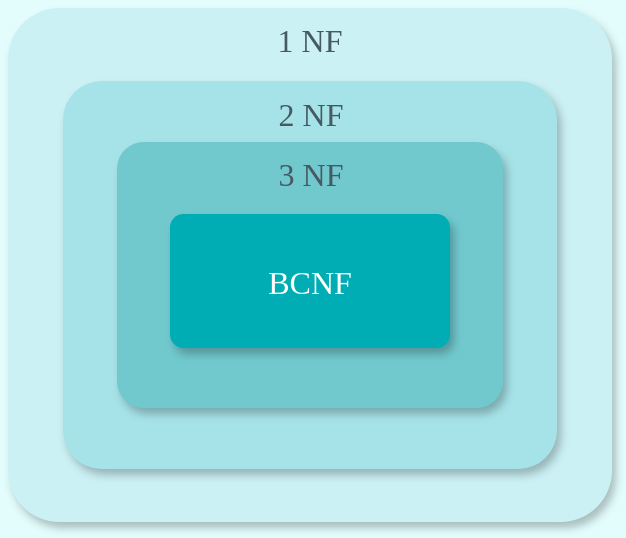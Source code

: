 <mxfile compressed="true" version="22.0.3" type="device" pages="2"><diagram name="范式" id="dJRr7sbzuK0wspfnAFSx"><mxGraphModel dx="1418" dy="838" grid="0" gridSize="10" guides="1" tooltips="1" connect="1" arrows="1" fold="1" page="1" pageScale="1" pageWidth="827" pageHeight="583" background="#E3FDFD" math="0" shadow="0"><root><mxCell id="d1EsIoVWG3v1fjQY0KlS-0"/><mxCell id="d1EsIoVWG3v1fjQY0KlS-1" parent="d1EsIoVWG3v1fjQY0KlS-0"/><mxCell id="zLF46OI-6ZZk4jLtPHjr-3" value="1 NF" style="rounded=1;arcSize=10;whiteSpace=wrap;html=1;align=center;fontColor=#475963;strokeColor=none;fillColor=#CBF1F5;shadow=1;fontFamily=ZCOOL QingKe HuangYou;fontSize=16;container=0;fontSource=https%3A%2F%2Ffonts.googleapis.com%2Fcss%3Ffamily%3DZCOOL%2BQingKe%2BHuangYou;verticalAlign=top;" parent="d1EsIoVWG3v1fjQY0KlS-1" vertex="1"><mxGeometry x="263" y="163" width="302" height="257" as="geometry"/></mxCell><mxCell id="zWwVzumUVenMssaKffcG-1" value="2 NF" style="rounded=1;arcSize=10;whiteSpace=wrap;html=1;align=center;fontColor=#475963;strokeColor=none;fillColor=#A6E3E9;shadow=1;fontFamily=ZCOOL QingKe HuangYou;fontSize=16;container=0;fontSource=https%3A%2F%2Ffonts.googleapis.com%2Fcss%3Ffamily%3DZCOOL%2BQingKe%2BHuangYou;verticalAlign=top;" parent="d1EsIoVWG3v1fjQY0KlS-1" vertex="1"><mxGeometry x="290.5" y="199.5" width="247" height="194" as="geometry"/></mxCell><mxCell id="zLF46OI-6ZZk4jLtPHjr-0" value="3 NF" style="rounded=1;arcSize=10;whiteSpace=wrap;html=1;align=center;fontColor=#475963;strokeColor=none;fillColor=#71C9CE;shadow=1;fontFamily=ZCOOL QingKe HuangYou;fontSize=16;container=0;fontSource=https%3A%2F%2Ffonts.googleapis.com%2Fcss%3Ffamily%3DZCOOL%2BQingKe%2BHuangYou;verticalAlign=top;" parent="d1EsIoVWG3v1fjQY0KlS-1" vertex="1"><mxGeometry x="317.5" y="230" width="193" height="133" as="geometry"/></mxCell><mxCell id="zWwVzumUVenMssaKffcG-2" value="BCNF" style="rounded=1;arcSize=10;whiteSpace=wrap;html=1;align=center;fontColor=#FFFFFF;strokeColor=none;fillColor=#00ADB5;shadow=1;fontFamily=ZCOOL QingKe HuangYou;fontSize=16;container=0;fontSource=https%3A%2F%2Ffonts.googleapis.com%2Fcss%3Ffamily%3DZCOOL%2BQingKe%2BHuangYou;verticalAlign=middle;" parent="d1EsIoVWG3v1fjQY0KlS-1" vertex="1"><mxGeometry x="344" y="266" width="140" height="67" as="geometry"/></mxCell></root></mxGraphModel></diagram><diagram name="ER图" id="Dh4ct_WKH4SXhEx4yCvI"><mxGraphModel dx="4727" dy="2793" grid="0" gridSize="10" guides="1" tooltips="1" connect="1" arrows="1" fold="1" page="1" pageScale="1" pageWidth="1169" pageHeight="827" background="#E3FDFD" math="0" shadow="0"><root><mxCell id="G1WAjsiUakiMLW2wx7KA-0"/><mxCell id="G1WAjsiUakiMLW2wx7KA-1" parent="G1WAjsiUakiMLW2wx7KA-0"/><mxCell id="WqWmUP3UdharBXar0JPs-0" value="学生" style="rounded=1;arcSize=10;whiteSpace=wrap;html=1;align=center;fontColor=#475963;strokeColor=none;fillColor=#71C9CE;shadow=1;fontFamily=ZCOOL QingKe HuangYou;fontSize=16;container=0;fontSource=https%3A%2F%2Ffonts.googleapis.com%2Fcss%3Ffamily%3DZCOOL%2BQingKe%2BHuangYou;" parent="G1WAjsiUakiMLW2wx7KA-1" vertex="1"><mxGeometry x="294" y="385" width="140" height="60" as="geometry"/></mxCell><mxCell id="WqWmUP3UdharBXar0JPs-1" value="姓名" style="ellipse;whiteSpace=wrap;html=1;align=center;fillColor=#CBF1F5;shadow=1;strokeColor=none;fontColor=#475963;fontFamily=ZCOOL QingKe HuangYou;fontSize=16;container=0;fontSource=https%3A%2F%2Ffonts.googleapis.com%2Fcss%3Ffamily%3DZCOOL%2BQingKe%2BHuangYou;" parent="G1WAjsiUakiMLW2wx7KA-1" vertex="1"><mxGeometry x="84" y="300" width="120" height="60" as="geometry"/></mxCell><mxCell id="WqWmUP3UdharBXar0JPs-6" style="rounded=0;orthogonalLoop=1;jettySize=auto;html=1;exitX=0;exitY=0;exitDx=0;exitDy=0;entryX=1;entryY=0.5;entryDx=0;entryDy=0;strokeColor=#475963;endArrow=none;endFill=0;fontFamily=ZCOOL QingKe HuangYou;fontSource=https%3A%2F%2Ffonts.googleapis.com%2Fcss%3Ffamily%3DZCOOL%2BQingKe%2BHuangYou;fontColor=#475963;" parent="G1WAjsiUakiMLW2wx7KA-1" source="WqWmUP3UdharBXar0JPs-0" target="WqWmUP3UdharBXar0JPs-1" edge="1"><mxGeometry relative="1" as="geometry"/></mxCell><mxCell id="WqWmUP3UdharBXar0JPs-2" value="年龄" style="ellipse;whiteSpace=wrap;html=1;align=center;fillColor=#CBF1F5;shadow=1;strokeColor=none;fontColor=#475963;fontFamily=ZCOOL QingKe HuangYou;fontSize=16;container=0;fontSource=https%3A%2F%2Ffonts.googleapis.com%2Fcss%3Ffamily%3DZCOOL%2BQingKe%2BHuangYou;" parent="G1WAjsiUakiMLW2wx7KA-1" vertex="1"><mxGeometry x="84" y="465" width="120" height="60" as="geometry"/></mxCell><mxCell id="WqWmUP3UdharBXar0JPs-3" value="性别" style="ellipse;whiteSpace=wrap;html=1;align=center;fillColor=#CBF1F5;shadow=1;strokeColor=none;fontColor=#475963;fontFamily=ZCOOL QingKe HuangYou;fontSize=16;container=0;fontSource=https%3A%2F%2Ffonts.googleapis.com%2Fcss%3Ffamily%3DZCOOL%2BQingKe%2BHuangYou;" parent="G1WAjsiUakiMLW2wx7KA-1" vertex="1"><mxGeometry x="304" y="548" width="120" height="60" as="geometry"/></mxCell><mxCell id="WqWmUP3UdharBXar0JPs-9" style="rounded=0;orthogonalLoop=1;jettySize=auto;html=1;strokeColor=#475963;endArrow=none;endFill=0;fontFamily=ZCOOL QingKe HuangYou;fontSource=https%3A%2F%2Ffonts.googleapis.com%2Fcss%3Ffamily%3DZCOOL%2BQingKe%2BHuangYou;fontColor=#475963;" parent="G1WAjsiUakiMLW2wx7KA-1" source="WqWmUP3UdharBXar0JPs-0" target="WqWmUP3UdharBXar0JPs-3" edge="1"><mxGeometry relative="1" as="geometry"/></mxCell><mxCell id="WqWmUP3UdharBXar0JPs-5" value="选课" style="shape=rhombus;perimeter=rhombusPerimeter;whiteSpace=wrap;html=1;align=center;strokeColor=none;shadow=1;fillColor=#A6E3E9;fontFamily=ZCOOL QingKe HuangYou;fontSize=16;container=0;fontSource=https%3A%2F%2Ffonts.googleapis.com%2Fcss%3Ffamily%3DZCOOL%2BQingKe%2BHuangYou;fontColor=#475963;" parent="G1WAjsiUakiMLW2wx7KA-1" vertex="1"><mxGeometry x="509" y="375" width="150" height="80" as="geometry"/></mxCell><mxCell id="WqWmUP3UdharBXar0JPs-10" style="rounded=0;orthogonalLoop=1;jettySize=auto;html=1;exitX=1;exitY=0.5;exitDx=0;exitDy=0;entryX=0;entryY=0.5;entryDx=0;entryDy=0;strokeColor=#475963;endArrow=none;endFill=0;fontFamily=ZCOOL QingKe HuangYou;fontSource=https%3A%2F%2Ffonts.googleapis.com%2Fcss%3Ffamily%3DZCOOL%2BQingKe%2BHuangYou;fontColor=#475963;" parent="G1WAjsiUakiMLW2wx7KA-1" source="WqWmUP3UdharBXar0JPs-0" target="WqWmUP3UdharBXar0JPs-5" edge="1"><mxGeometry relative="1" as="geometry"/></mxCell><mxCell id="WqWmUP3UdharBXar0JPs-7" style="rounded=0;orthogonalLoop=1;jettySize=auto;html=1;exitX=0;exitY=1;exitDx=0;exitDy=0;strokeColor=#475963;endArrow=none;endFill=0;fontFamily=ZCOOL QingKe HuangYou;entryX=1;entryY=0.5;entryDx=0;entryDy=0;fontSource=https%3A%2F%2Ffonts.googleapis.com%2Fcss%3Ffamily%3DZCOOL%2BQingKe%2BHuangYou;fontColor=#475963;" parent="G1WAjsiUakiMLW2wx7KA-1" source="WqWmUP3UdharBXar0JPs-0" target="WqWmUP3UdharBXar0JPs-2" edge="1"><mxGeometry relative="1" as="geometry"><mxPoint x="196" y="510" as="targetPoint"/></mxGeometry></mxCell><mxCell id="WqWmUP3UdharBXar0JPs-20" style="edgeStyle=none;shape=connector;rounded=0;orthogonalLoop=1;jettySize=auto;html=1;entryX=0.5;entryY=1;entryDx=0;entryDy=0;labelBackgroundColor=default;strokeColor=#475963;align=center;verticalAlign=middle;fontFamily=ZCOOL QingKe HuangYou;fontSize=16;fontColor=#475963;endArrow=none;endFill=0;fontSource=https%3A%2F%2Ffonts.googleapis.com%2Fcss%3Ffamily%3DZCOOL%2BQingKe%2BHuangYou;" parent="G1WAjsiUakiMLW2wx7KA-1" source="WqWmUP3UdharBXar0JPs-11" edge="1"><mxGeometry relative="1" as="geometry"><mxPoint x="805.0" y="277" as="targetPoint"/></mxGeometry></mxCell><mxCell id="WqWmUP3UdharBXar0JPs-11" value="课程" style="rounded=1;arcSize=10;whiteSpace=wrap;html=1;align=center;fontColor=#475963;strokeColor=none;fillColor=#71C9CE;shadow=1;fontFamily=ZCOOL QingKe HuangYou;fontSize=16;container=0;fontSource=https%3A%2F%2Ffonts.googleapis.com%2Fcss%3Ffamily%3DZCOOL%2BQingKe%2BHuangYou;" parent="G1WAjsiUakiMLW2wx7KA-1" vertex="1"><mxGeometry x="735" y="387.5" width="140" height="60" as="geometry"/></mxCell><mxCell id="WqWmUP3UdharBXar0JPs-14" style="rounded=0;orthogonalLoop=1;jettySize=auto;html=1;entryX=0;entryY=0.5;entryDx=0;entryDy=0;strokeColor=#475963;endArrow=none;endFill=0;fontFamily=ZCOOL QingKe HuangYou;fontSource=https%3A%2F%2Ffonts.googleapis.com%2Fcss%3Ffamily%3DZCOOL%2BQingKe%2BHuangYou;fontColor=#475963;" parent="G1WAjsiUakiMLW2wx7KA-1" source="WqWmUP3UdharBXar0JPs-5" target="WqWmUP3UdharBXar0JPs-11" edge="1"><mxGeometry relative="1" as="geometry"/></mxCell><mxCell id="WqWmUP3UdharBXar0JPs-16" value="任课老师" style="ellipse;whiteSpace=wrap;html=1;align=center;fillColor=#CBF1F5;shadow=1;strokeColor=none;fontColor=#475963;fontFamily=ZCOOL QingKe HuangYou;fontSize=16;container=0;fontSource=https%3A%2F%2Ffonts.googleapis.com%2Fcss%3Ffamily%3DZCOOL%2BQingKe%2BHuangYou;" parent="G1WAjsiUakiMLW2wx7KA-1" vertex="1"><mxGeometry x="965" y="387.5" width="120" height="60" as="geometry"/></mxCell><mxCell id="WqWmUP3UdharBXar0JPs-18" style="edgeStyle=none;shape=connector;rounded=0;orthogonalLoop=1;jettySize=auto;html=1;exitX=1;exitY=0.5;exitDx=0;exitDy=0;entryX=0;entryY=0.5;entryDx=0;entryDy=0;labelBackgroundColor=default;strokeColor=#475963;align=center;verticalAlign=middle;fontFamily=ZCOOL QingKe HuangYou;fontSize=16;fontColor=#475963;endArrow=none;endFill=0;fontSource=https%3A%2F%2Ffonts.googleapis.com%2Fcss%3Ffamily%3DZCOOL%2BQingKe%2BHuangYou;" parent="G1WAjsiUakiMLW2wx7KA-1" source="WqWmUP3UdharBXar0JPs-11" target="WqWmUP3UdharBXar0JPs-16" edge="1"><mxGeometry relative="1" as="geometry"/></mxCell><mxCell id="WqWmUP3UdharBXar0JPs-17" value="课程名" style="ellipse;whiteSpace=wrap;html=1;align=center;fillColor=#CBF1F5;shadow=1;strokeColor=none;fontColor=#475963;fontFamily=ZCOOL QingKe HuangYou;fontSize=16;container=0;fontSource=https%3A%2F%2Ffonts.googleapis.com%2Fcss%3Ffamily%3DZCOOL%2BQingKe%2BHuangYou;" parent="G1WAjsiUakiMLW2wx7KA-1" vertex="1"><mxGeometry x="745" y="548" width="120" height="60" as="geometry"/></mxCell><mxCell id="WqWmUP3UdharBXar0JPs-19" style="edgeStyle=none;shape=connector;rounded=0;orthogonalLoop=1;jettySize=auto;html=1;labelBackgroundColor=default;strokeColor=#475963;align=center;verticalAlign=middle;fontFamily=ZCOOL QingKe HuangYou;fontSize=16;fontColor=#475963;endArrow=none;endFill=0;fontSource=https%3A%2F%2Ffonts.googleapis.com%2Fcss%3Ffamily%3DZCOOL%2BQingKe%2BHuangYou;" parent="G1WAjsiUakiMLW2wx7KA-1" source="WqWmUP3UdharBXar0JPs-11" target="WqWmUP3UdharBXar0JPs-17" edge="1"><mxGeometry relative="1" as="geometry"/></mxCell><mxCell id="WqWmUP3UdharBXar0JPs-27" value="学号" style="ellipse;whiteSpace=wrap;html=1;align=center;fontStyle=4;fontFamily=ZCOOL QingKe HuangYou;fontSize=16;fontColor=#475963;strokeColor=none;fillColor=#CBF1F5;shadow=1;container=0;fontSource=https%3A%2F%2Ffonts.googleapis.com%2Fcss%3Ffamily%3DZCOOL%2BQingKe%2BHuangYou;" parent="G1WAjsiUakiMLW2wx7KA-1" vertex="1"><mxGeometry x="304" y="217" width="120" height="60" as="geometry"/></mxCell><mxCell id="WqWmUP3UdharBXar0JPs-28" value="课程号" style="ellipse;whiteSpace=wrap;html=1;align=center;fontStyle=4;fontFamily=ZCOOL QingKe HuangYou;fontSize=16;fontColor=#475963;strokeColor=none;fillColor=#CBF1F5;shadow=1;container=0;fontSource=https%3A%2F%2Ffonts.googleapis.com%2Fcss%3Ffamily%3DZCOOL%2BQingKe%2BHuangYou;" parent="G1WAjsiUakiMLW2wx7KA-1" vertex="1"><mxGeometry x="745" y="217" width="120" height="60" as="geometry"/></mxCell><mxCell id="WqWmUP3UdharBXar0JPs-8" style="rounded=0;orthogonalLoop=1;jettySize=auto;html=1;exitX=0.5;exitY=0;exitDx=0;exitDy=0;entryX=0.5;entryY=1;entryDx=0;entryDy=0;strokeColor=#475963;endArrow=none;endFill=0;fontFamily=ZCOOL QingKe HuangYou;fontSource=https%3A%2F%2Ffonts.googleapis.com%2Fcss%3Ffamily%3DZCOOL%2BQingKe%2BHuangYou;fontColor=#475963;" parent="G1WAjsiUakiMLW2wx7KA-1" source="WqWmUP3UdharBXar0JPs-0" target="WqWmUP3UdharBXar0JPs-27" edge="1"><mxGeometry relative="1" as="geometry"><mxPoint x="364" y="277" as="targetPoint"/></mxGeometry></mxCell></root></mxGraphModel></diagram></mxfile>